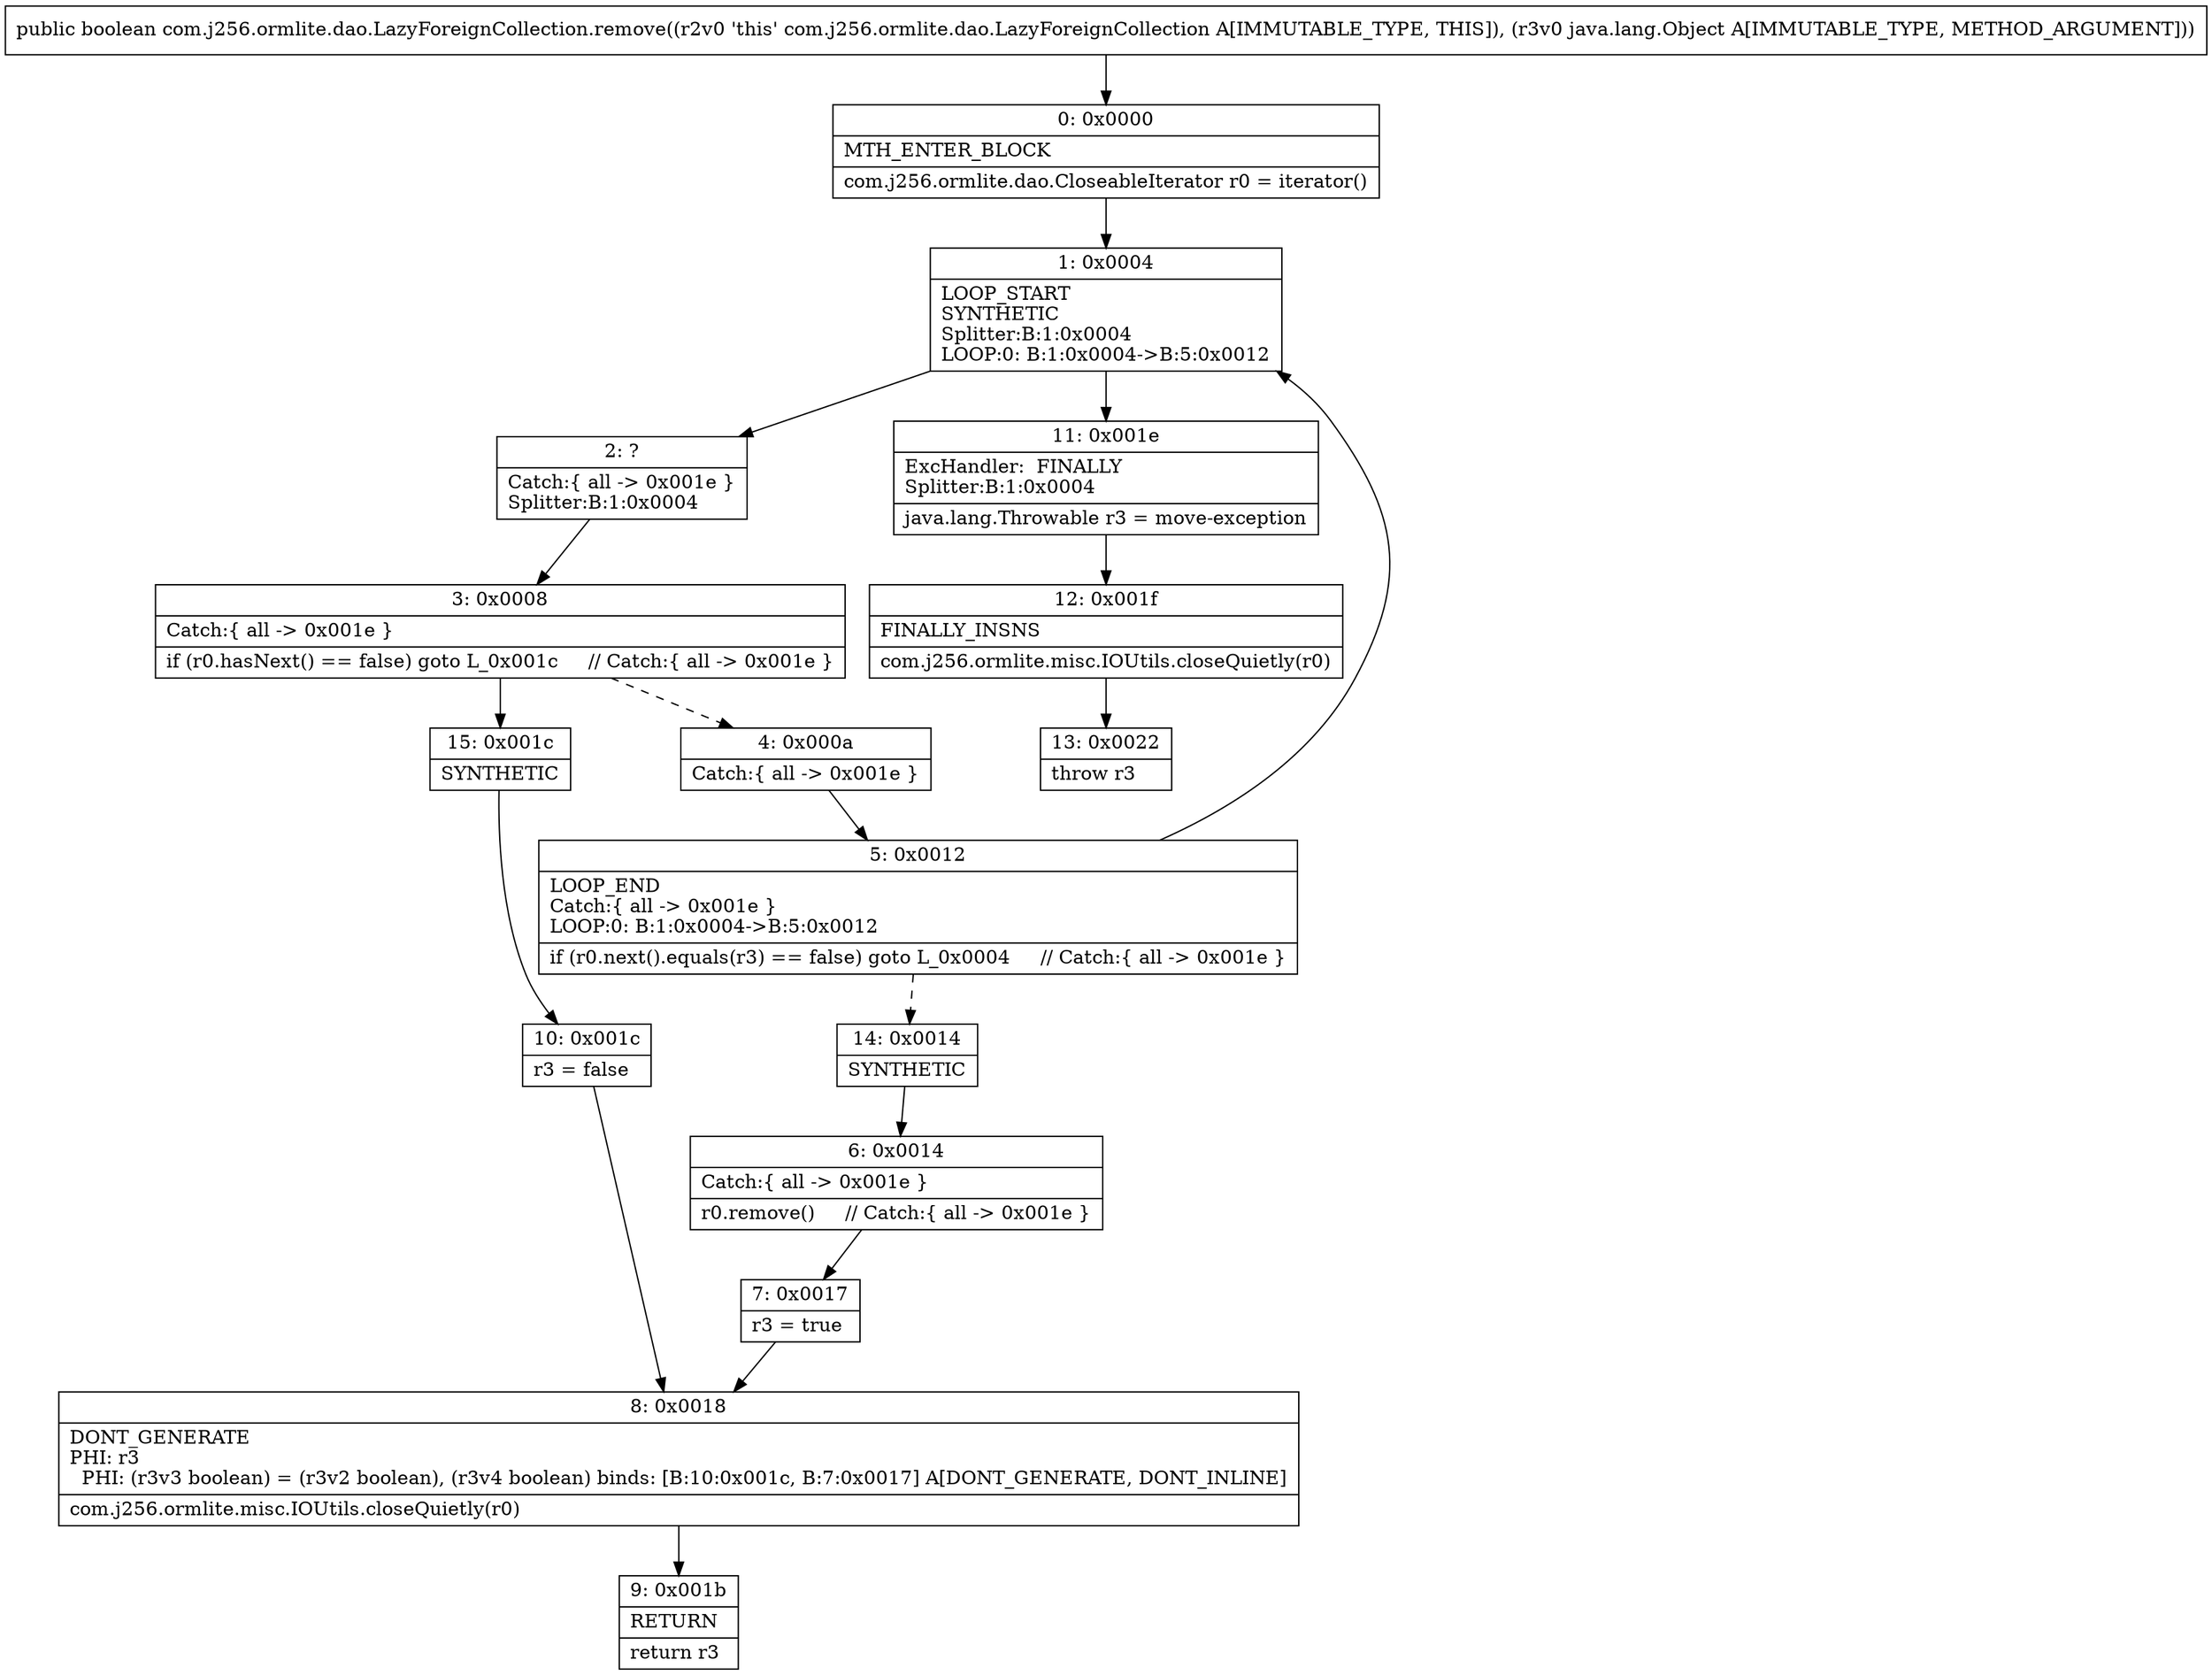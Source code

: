 digraph "CFG forcom.j256.ormlite.dao.LazyForeignCollection.remove(Ljava\/lang\/Object;)Z" {
Node_0 [shape=record,label="{0\:\ 0x0000|MTH_ENTER_BLOCK\l|com.j256.ormlite.dao.CloseableIterator r0 = iterator()\l}"];
Node_1 [shape=record,label="{1\:\ 0x0004|LOOP_START\lSYNTHETIC\lSplitter:B:1:0x0004\lLOOP:0: B:1:0x0004\-\>B:5:0x0012\l}"];
Node_2 [shape=record,label="{2\:\ ?|Catch:\{ all \-\> 0x001e \}\lSplitter:B:1:0x0004\l}"];
Node_3 [shape=record,label="{3\:\ 0x0008|Catch:\{ all \-\> 0x001e \}\l|if (r0.hasNext() == false) goto L_0x001c     \/\/ Catch:\{ all \-\> 0x001e \}\l}"];
Node_4 [shape=record,label="{4\:\ 0x000a|Catch:\{ all \-\> 0x001e \}\l}"];
Node_5 [shape=record,label="{5\:\ 0x0012|LOOP_END\lCatch:\{ all \-\> 0x001e \}\lLOOP:0: B:1:0x0004\-\>B:5:0x0012\l|if (r0.next().equals(r3) == false) goto L_0x0004     \/\/ Catch:\{ all \-\> 0x001e \}\l}"];
Node_6 [shape=record,label="{6\:\ 0x0014|Catch:\{ all \-\> 0x001e \}\l|r0.remove()     \/\/ Catch:\{ all \-\> 0x001e \}\l}"];
Node_7 [shape=record,label="{7\:\ 0x0017|r3 = true\l}"];
Node_8 [shape=record,label="{8\:\ 0x0018|DONT_GENERATE\lPHI: r3 \l  PHI: (r3v3 boolean) = (r3v2 boolean), (r3v4 boolean) binds: [B:10:0x001c, B:7:0x0017] A[DONT_GENERATE, DONT_INLINE]\l|com.j256.ormlite.misc.IOUtils.closeQuietly(r0)\l}"];
Node_9 [shape=record,label="{9\:\ 0x001b|RETURN\l|return r3\l}"];
Node_10 [shape=record,label="{10\:\ 0x001c|r3 = false\l}"];
Node_11 [shape=record,label="{11\:\ 0x001e|ExcHandler:  FINALLY\lSplitter:B:1:0x0004\l|java.lang.Throwable r3 = move\-exception\l}"];
Node_12 [shape=record,label="{12\:\ 0x001f|FINALLY_INSNS\l|com.j256.ormlite.misc.IOUtils.closeQuietly(r0)\l}"];
Node_13 [shape=record,label="{13\:\ 0x0022|throw r3\l}"];
Node_14 [shape=record,label="{14\:\ 0x0014|SYNTHETIC\l}"];
Node_15 [shape=record,label="{15\:\ 0x001c|SYNTHETIC\l}"];
MethodNode[shape=record,label="{public boolean com.j256.ormlite.dao.LazyForeignCollection.remove((r2v0 'this' com.j256.ormlite.dao.LazyForeignCollection A[IMMUTABLE_TYPE, THIS]), (r3v0 java.lang.Object A[IMMUTABLE_TYPE, METHOD_ARGUMENT])) }"];
MethodNode -> Node_0;
Node_0 -> Node_1;
Node_1 -> Node_2;
Node_1 -> Node_11;
Node_2 -> Node_3;
Node_3 -> Node_4[style=dashed];
Node_3 -> Node_15;
Node_4 -> Node_5;
Node_5 -> Node_1;
Node_5 -> Node_14[style=dashed];
Node_6 -> Node_7;
Node_7 -> Node_8;
Node_8 -> Node_9;
Node_10 -> Node_8;
Node_11 -> Node_12;
Node_12 -> Node_13;
Node_14 -> Node_6;
Node_15 -> Node_10;
}

